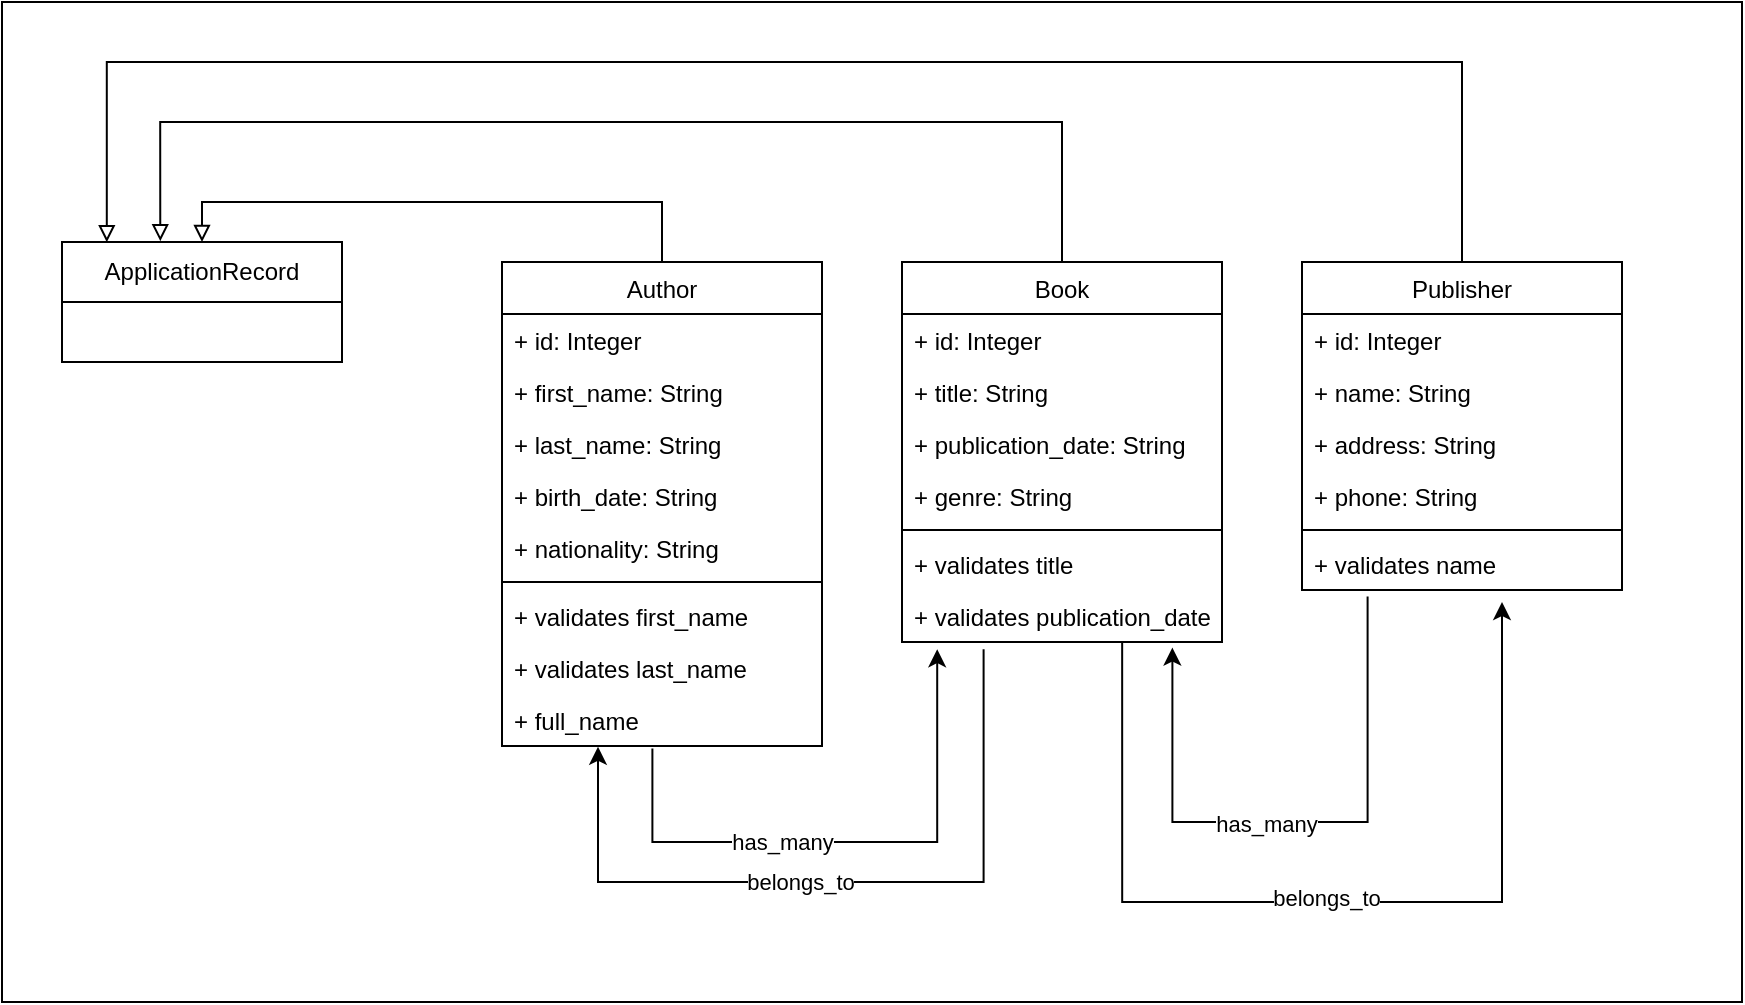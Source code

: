 <mxfile version="24.7.8">
  <diagram name="Page-1" id="2YBvvXClWsGukQMizWep">
    <mxGraphModel dx="1615" dy="968" grid="1" gridSize="10" guides="1" tooltips="1" connect="1" arrows="1" fold="1" page="1" pageScale="1" pageWidth="850" pageHeight="1100" math="0" shadow="0">
      <root>
        <mxCell id="0" />
        <mxCell id="1" parent="0" />
        <mxCell id="agBbRVxR4u5uQ-WlCzXN-47" value="" style="rounded=0;whiteSpace=wrap;html=1;" parent="1" vertex="1">
          <mxGeometry x="110" y="310" width="870" height="500" as="geometry" />
        </mxCell>
        <mxCell id="agBbRVxR4u5uQ-WlCzXN-1" value="ApplicationRecord" style="swimlane;fontStyle=0;childLayout=stackLayout;horizontal=1;startSize=30;horizontalStack=0;resizeParent=1;resizeParentMax=0;resizeLast=0;collapsible=1;marginBottom=0;whiteSpace=wrap;html=1;" parent="1" vertex="1">
          <mxGeometry x="140" y="430" width="140" height="60" as="geometry" />
        </mxCell>
        <mxCell id="agBbRVxR4u5uQ-WlCzXN-43" style="edgeStyle=orthogonalEdgeStyle;rounded=0;orthogonalLoop=1;jettySize=auto;html=1;exitX=0.5;exitY=0;exitDx=0;exitDy=0;entryX=0.5;entryY=0;entryDx=0;entryDy=0;endArrow=block;endFill=0;" parent="1" source="6aXs-QB37U8NhUKaukrd-7" target="agBbRVxR4u5uQ-WlCzXN-1" edge="1">
          <mxGeometry relative="1" as="geometry">
            <mxPoint x="425" y="410" as="sourcePoint" />
            <mxPoint x="350" y="240" as="targetPoint" />
          </mxGeometry>
        </mxCell>
        <mxCell id="agBbRVxR4u5uQ-WlCzXN-45" style="edgeStyle=orthogonalEdgeStyle;rounded=0;orthogonalLoop=1;jettySize=auto;html=1;exitX=0.5;exitY=0;exitDx=0;exitDy=0;entryX=0.351;entryY=-0.007;entryDx=0;entryDy=0;endArrow=block;endFill=0;entryPerimeter=0;" parent="1" source="6aXs-QB37U8NhUKaukrd-17" target="agBbRVxR4u5uQ-WlCzXN-1" edge="1">
          <mxGeometry relative="1" as="geometry">
            <mxPoint x="650" y="350" as="sourcePoint" />
            <mxPoint x="200" y="260" as="targetPoint" />
            <Array as="points">
              <mxPoint x="640" y="370" />
              <mxPoint x="189" y="370" />
            </Array>
          </mxGeometry>
        </mxCell>
        <mxCell id="agBbRVxR4u5uQ-WlCzXN-46" style="edgeStyle=orthogonalEdgeStyle;rounded=0;orthogonalLoop=1;jettySize=auto;html=1;exitX=0.5;exitY=0;exitDx=0;exitDy=0;entryX=0.16;entryY=0.002;entryDx=0;entryDy=0;endArrow=block;endFill=0;entryPerimeter=0;" parent="1" source="6aXs-QB37U8NhUKaukrd-28" target="agBbRVxR4u5uQ-WlCzXN-1" edge="1">
          <mxGeometry relative="1" as="geometry">
            <mxPoint x="830" y="350" as="sourcePoint" />
            <mxPoint x="370" y="230" as="targetPoint" />
            <Array as="points">
              <mxPoint x="840" y="340" />
              <mxPoint x="162" y="340" />
            </Array>
          </mxGeometry>
        </mxCell>
        <mxCell id="6aXs-QB37U8NhUKaukrd-36" style="edgeStyle=orthogonalEdgeStyle;rounded=0;orthogonalLoop=1;jettySize=auto;html=1;exitX=0.47;exitY=1.046;exitDx=0;exitDy=0;exitPerimeter=0;entryX=0.11;entryY=1.138;entryDx=0;entryDy=0;entryPerimeter=0;" edge="1" parent="1" source="6aXs-QB37U8NhUKaukrd-16" target="6aXs-QB37U8NhUKaukrd-25">
          <mxGeometry relative="1" as="geometry">
            <mxPoint x="580" y="660" as="targetPoint" />
            <Array as="points">
              <mxPoint x="435" y="730" />
              <mxPoint x="578" y="730" />
            </Array>
          </mxGeometry>
        </mxCell>
        <mxCell id="6aXs-QB37U8NhUKaukrd-40" value="has_many" style="edgeLabel;html=1;align=center;verticalAlign=middle;resizable=0;points=[];" vertex="1" connectable="0" parent="6aXs-QB37U8NhUKaukrd-36">
          <mxGeometry x="-0.218" relative="1" as="geometry">
            <mxPoint as="offset" />
          </mxGeometry>
        </mxCell>
        <mxCell id="6aXs-QB37U8NhUKaukrd-7" value="&lt;span style=&quot;font-weight: 400;&quot;&gt;Author&lt;/span&gt;" style="swimlane;fontStyle=1;align=center;verticalAlign=top;childLayout=stackLayout;horizontal=1;startSize=26;horizontalStack=0;resizeParent=1;resizeParentMax=0;resizeLast=0;collapsible=1;marginBottom=0;whiteSpace=wrap;html=1;" vertex="1" parent="1">
          <mxGeometry x="360" y="440" width="160" height="242" as="geometry" />
        </mxCell>
        <mxCell id="6aXs-QB37U8NhUKaukrd-8" value="+ id: Integer" style="text;strokeColor=none;fillColor=none;align=left;verticalAlign=top;spacingLeft=4;spacingRight=4;overflow=hidden;rotatable=0;points=[[0,0.5],[1,0.5]];portConstraint=eastwest;whiteSpace=wrap;html=1;" vertex="1" parent="6aXs-QB37U8NhUKaukrd-7">
          <mxGeometry y="26" width="160" height="26" as="geometry" />
        </mxCell>
        <mxCell id="6aXs-QB37U8NhUKaukrd-11" value="+ first_name: String" style="text;strokeColor=none;fillColor=none;align=left;verticalAlign=top;spacingLeft=4;spacingRight=4;overflow=hidden;rotatable=0;points=[[0,0.5],[1,0.5]];portConstraint=eastwest;whiteSpace=wrap;html=1;" vertex="1" parent="6aXs-QB37U8NhUKaukrd-7">
          <mxGeometry y="52" width="160" height="26" as="geometry" />
        </mxCell>
        <mxCell id="6aXs-QB37U8NhUKaukrd-12" value="+ last_name: String" style="text;strokeColor=none;fillColor=none;align=left;verticalAlign=top;spacingLeft=4;spacingRight=4;overflow=hidden;rotatable=0;points=[[0,0.5],[1,0.5]];portConstraint=eastwest;whiteSpace=wrap;html=1;" vertex="1" parent="6aXs-QB37U8NhUKaukrd-7">
          <mxGeometry y="78" width="160" height="26" as="geometry" />
        </mxCell>
        <mxCell id="6aXs-QB37U8NhUKaukrd-13" value="+ birth_date: String" style="text;strokeColor=none;fillColor=none;align=left;verticalAlign=top;spacingLeft=4;spacingRight=4;overflow=hidden;rotatable=0;points=[[0,0.5],[1,0.5]];portConstraint=eastwest;whiteSpace=wrap;html=1;" vertex="1" parent="6aXs-QB37U8NhUKaukrd-7">
          <mxGeometry y="104" width="160" height="26" as="geometry" />
        </mxCell>
        <mxCell id="6aXs-QB37U8NhUKaukrd-14" value="+ nationality: String" style="text;strokeColor=none;fillColor=none;align=left;verticalAlign=top;spacingLeft=4;spacingRight=4;overflow=hidden;rotatable=0;points=[[0,0.5],[1,0.5]];portConstraint=eastwest;whiteSpace=wrap;html=1;" vertex="1" parent="6aXs-QB37U8NhUKaukrd-7">
          <mxGeometry y="130" width="160" height="26" as="geometry" />
        </mxCell>
        <mxCell id="6aXs-QB37U8NhUKaukrd-9" value="" style="line;strokeWidth=1;fillColor=none;align=left;verticalAlign=middle;spacingTop=-1;spacingLeft=3;spacingRight=3;rotatable=0;labelPosition=right;points=[];portConstraint=eastwest;strokeColor=inherit;" vertex="1" parent="6aXs-QB37U8NhUKaukrd-7">
          <mxGeometry y="156" width="160" height="8" as="geometry" />
        </mxCell>
        <mxCell id="6aXs-QB37U8NhUKaukrd-10" value="+ validates first_name" style="text;strokeColor=none;fillColor=none;align=left;verticalAlign=top;spacingLeft=4;spacingRight=4;overflow=hidden;rotatable=0;points=[[0,0.5],[1,0.5]];portConstraint=eastwest;whiteSpace=wrap;html=1;" vertex="1" parent="6aXs-QB37U8NhUKaukrd-7">
          <mxGeometry y="164" width="160" height="26" as="geometry" />
        </mxCell>
        <mxCell id="6aXs-QB37U8NhUKaukrd-15" value="+ validates last_name" style="text;strokeColor=none;fillColor=none;align=left;verticalAlign=top;spacingLeft=4;spacingRight=4;overflow=hidden;rotatable=0;points=[[0,0.5],[1,0.5]];portConstraint=eastwest;whiteSpace=wrap;html=1;" vertex="1" parent="6aXs-QB37U8NhUKaukrd-7">
          <mxGeometry y="190" width="160" height="26" as="geometry" />
        </mxCell>
        <mxCell id="6aXs-QB37U8NhUKaukrd-16" value="+ full_name" style="text;strokeColor=none;fillColor=none;align=left;verticalAlign=top;spacingLeft=4;spacingRight=4;overflow=hidden;rotatable=0;points=[[0,0.5],[1,0.5]];portConstraint=eastwest;whiteSpace=wrap;html=1;" vertex="1" parent="6aXs-QB37U8NhUKaukrd-7">
          <mxGeometry y="216" width="160" height="26" as="geometry" />
        </mxCell>
        <mxCell id="6aXs-QB37U8NhUKaukrd-17" value="&lt;span style=&quot;font-weight: 400;&quot;&gt;Book&lt;/span&gt;" style="swimlane;fontStyle=1;align=center;verticalAlign=top;childLayout=stackLayout;horizontal=1;startSize=26;horizontalStack=0;resizeParent=1;resizeParentMax=0;resizeLast=0;collapsible=1;marginBottom=0;whiteSpace=wrap;html=1;" vertex="1" parent="1">
          <mxGeometry x="560" y="440" width="160" height="190" as="geometry" />
        </mxCell>
        <mxCell id="6aXs-QB37U8NhUKaukrd-18" value="+ id: Integer" style="text;strokeColor=none;fillColor=none;align=left;verticalAlign=top;spacingLeft=4;spacingRight=4;overflow=hidden;rotatable=0;points=[[0,0.5],[1,0.5]];portConstraint=eastwest;whiteSpace=wrap;html=1;" vertex="1" parent="6aXs-QB37U8NhUKaukrd-17">
          <mxGeometry y="26" width="160" height="26" as="geometry" />
        </mxCell>
        <mxCell id="6aXs-QB37U8NhUKaukrd-19" value="+ title: String" style="text;strokeColor=none;fillColor=none;align=left;verticalAlign=top;spacingLeft=4;spacingRight=4;overflow=hidden;rotatable=0;points=[[0,0.5],[1,0.5]];portConstraint=eastwest;whiteSpace=wrap;html=1;" vertex="1" parent="6aXs-QB37U8NhUKaukrd-17">
          <mxGeometry y="52" width="160" height="26" as="geometry" />
        </mxCell>
        <mxCell id="6aXs-QB37U8NhUKaukrd-21" value="+ publication_date: String" style="text;strokeColor=none;fillColor=none;align=left;verticalAlign=top;spacingLeft=4;spacingRight=4;overflow=hidden;rotatable=0;points=[[0,0.5],[1,0.5]];portConstraint=eastwest;whiteSpace=wrap;html=1;" vertex="1" parent="6aXs-QB37U8NhUKaukrd-17">
          <mxGeometry y="78" width="160" height="26" as="geometry" />
        </mxCell>
        <mxCell id="6aXs-QB37U8NhUKaukrd-22" value="+ genre: String" style="text;strokeColor=none;fillColor=none;align=left;verticalAlign=top;spacingLeft=4;spacingRight=4;overflow=hidden;rotatable=0;points=[[0,0.5],[1,0.5]];portConstraint=eastwest;whiteSpace=wrap;html=1;" vertex="1" parent="6aXs-QB37U8NhUKaukrd-17">
          <mxGeometry y="104" width="160" height="26" as="geometry" />
        </mxCell>
        <mxCell id="6aXs-QB37U8NhUKaukrd-23" value="" style="line;strokeWidth=1;fillColor=none;align=left;verticalAlign=middle;spacingTop=-1;spacingLeft=3;spacingRight=3;rotatable=0;labelPosition=right;points=[];portConstraint=eastwest;strokeColor=inherit;" vertex="1" parent="6aXs-QB37U8NhUKaukrd-17">
          <mxGeometry y="130" width="160" height="8" as="geometry" />
        </mxCell>
        <mxCell id="6aXs-QB37U8NhUKaukrd-24" value="+ validates title" style="text;strokeColor=none;fillColor=none;align=left;verticalAlign=top;spacingLeft=4;spacingRight=4;overflow=hidden;rotatable=0;points=[[0,0.5],[1,0.5]];portConstraint=eastwest;whiteSpace=wrap;html=1;" vertex="1" parent="6aXs-QB37U8NhUKaukrd-17">
          <mxGeometry y="138" width="160" height="26" as="geometry" />
        </mxCell>
        <mxCell id="6aXs-QB37U8NhUKaukrd-25" value="+ validates publication_date" style="text;strokeColor=none;fillColor=none;align=left;verticalAlign=top;spacingLeft=4;spacingRight=4;overflow=hidden;rotatable=0;points=[[0,0.5],[1,0.5]];portConstraint=eastwest;whiteSpace=wrap;html=1;" vertex="1" parent="6aXs-QB37U8NhUKaukrd-17">
          <mxGeometry y="164" width="160" height="26" as="geometry" />
        </mxCell>
        <mxCell id="6aXs-QB37U8NhUKaukrd-28" value="&lt;span style=&quot;font-weight: 400;&quot;&gt;Publisher&lt;/span&gt;" style="swimlane;fontStyle=1;align=center;verticalAlign=top;childLayout=stackLayout;horizontal=1;startSize=26;horizontalStack=0;resizeParent=1;resizeParentMax=0;resizeLast=0;collapsible=1;marginBottom=0;whiteSpace=wrap;html=1;" vertex="1" parent="1">
          <mxGeometry x="760" y="440" width="160" height="164" as="geometry" />
        </mxCell>
        <mxCell id="6aXs-QB37U8NhUKaukrd-29" value="+ id: Integer" style="text;strokeColor=none;fillColor=none;align=left;verticalAlign=top;spacingLeft=4;spacingRight=4;overflow=hidden;rotatable=0;points=[[0,0.5],[1,0.5]];portConstraint=eastwest;whiteSpace=wrap;html=1;" vertex="1" parent="6aXs-QB37U8NhUKaukrd-28">
          <mxGeometry y="26" width="160" height="26" as="geometry" />
        </mxCell>
        <mxCell id="6aXs-QB37U8NhUKaukrd-30" value="+ name: String" style="text;strokeColor=none;fillColor=none;align=left;verticalAlign=top;spacingLeft=4;spacingRight=4;overflow=hidden;rotatable=0;points=[[0,0.5],[1,0.5]];portConstraint=eastwest;whiteSpace=wrap;html=1;" vertex="1" parent="6aXs-QB37U8NhUKaukrd-28">
          <mxGeometry y="52" width="160" height="26" as="geometry" />
        </mxCell>
        <mxCell id="6aXs-QB37U8NhUKaukrd-31" value="+ address: String" style="text;strokeColor=none;fillColor=none;align=left;verticalAlign=top;spacingLeft=4;spacingRight=4;overflow=hidden;rotatable=0;points=[[0,0.5],[1,0.5]];portConstraint=eastwest;whiteSpace=wrap;html=1;" vertex="1" parent="6aXs-QB37U8NhUKaukrd-28">
          <mxGeometry y="78" width="160" height="26" as="geometry" />
        </mxCell>
        <mxCell id="6aXs-QB37U8NhUKaukrd-32" value="+ phone: String" style="text;strokeColor=none;fillColor=none;align=left;verticalAlign=top;spacingLeft=4;spacingRight=4;overflow=hidden;rotatable=0;points=[[0,0.5],[1,0.5]];portConstraint=eastwest;whiteSpace=wrap;html=1;" vertex="1" parent="6aXs-QB37U8NhUKaukrd-28">
          <mxGeometry y="104" width="160" height="26" as="geometry" />
        </mxCell>
        <mxCell id="6aXs-QB37U8NhUKaukrd-33" value="" style="line;strokeWidth=1;fillColor=none;align=left;verticalAlign=middle;spacingTop=-1;spacingLeft=3;spacingRight=3;rotatable=0;labelPosition=right;points=[];portConstraint=eastwest;strokeColor=inherit;" vertex="1" parent="6aXs-QB37U8NhUKaukrd-28">
          <mxGeometry y="130" width="160" height="8" as="geometry" />
        </mxCell>
        <mxCell id="6aXs-QB37U8NhUKaukrd-34" value="+ validates name" style="text;strokeColor=none;fillColor=none;align=left;verticalAlign=top;spacingLeft=4;spacingRight=4;overflow=hidden;rotatable=0;points=[[0,0.5],[1,0.5]];portConstraint=eastwest;whiteSpace=wrap;html=1;" vertex="1" parent="6aXs-QB37U8NhUKaukrd-28">
          <mxGeometry y="138" width="160" height="26" as="geometry" />
        </mxCell>
        <mxCell id="6aXs-QB37U8NhUKaukrd-37" style="edgeStyle=orthogonalEdgeStyle;rounded=0;orthogonalLoop=1;jettySize=auto;html=1;entryX=0.3;entryY=1.015;entryDx=0;entryDy=0;entryPerimeter=0;exitX=0.255;exitY=1.138;exitDx=0;exitDy=0;exitPerimeter=0;" edge="1" parent="1" source="6aXs-QB37U8NhUKaukrd-25" target="6aXs-QB37U8NhUKaukrd-16">
          <mxGeometry relative="1" as="geometry">
            <mxPoint x="832.6" y="719.19" as="targetPoint" />
            <mxPoint x="600" y="650" as="sourcePoint" />
            <Array as="points">
              <mxPoint x="601" y="750" />
              <mxPoint x="408" y="750" />
            </Array>
          </mxGeometry>
        </mxCell>
        <mxCell id="6aXs-QB37U8NhUKaukrd-42" value="belongs_to" style="edgeLabel;html=1;align=center;verticalAlign=middle;resizable=0;points=[];" vertex="1" connectable="0" parent="6aXs-QB37U8NhUKaukrd-37">
          <mxGeometry x="0.105" relative="1" as="geometry">
            <mxPoint as="offset" />
          </mxGeometry>
        </mxCell>
        <mxCell id="6aXs-QB37U8NhUKaukrd-38" style="edgeStyle=orthogonalEdgeStyle;rounded=0;orthogonalLoop=1;jettySize=auto;html=1;exitX=0.205;exitY=1.123;exitDx=0;exitDy=0;exitPerimeter=0;entryX=0.845;entryY=1.108;entryDx=0;entryDy=0;entryPerimeter=0;" edge="1" parent="1" source="6aXs-QB37U8NhUKaukrd-34" target="6aXs-QB37U8NhUKaukrd-25">
          <mxGeometry relative="1" as="geometry">
            <mxPoint x="700" y="690" as="targetPoint" />
            <mxPoint x="952" y="600" as="sourcePoint" />
            <Array as="points">
              <mxPoint x="793" y="720" />
              <mxPoint x="695" y="720" />
            </Array>
          </mxGeometry>
        </mxCell>
        <mxCell id="6aXs-QB37U8NhUKaukrd-43" value="has_many" style="edgeLabel;html=1;align=center;verticalAlign=middle;resizable=0;points=[];" vertex="1" connectable="0" parent="6aXs-QB37U8NhUKaukrd-38">
          <mxGeometry x="0.1" y="1" relative="1" as="geometry">
            <mxPoint as="offset" />
          </mxGeometry>
        </mxCell>
        <mxCell id="6aXs-QB37U8NhUKaukrd-39" style="edgeStyle=orthogonalEdgeStyle;rounded=0;orthogonalLoop=1;jettySize=auto;html=1;exitX=0.688;exitY=1;exitDx=0;exitDy=0;exitPerimeter=0;entryX=0.625;entryY=1.231;entryDx=0;entryDy=0;entryPerimeter=0;" edge="1" parent="1" source="6aXs-QB37U8NhUKaukrd-25" target="6aXs-QB37U8NhUKaukrd-34">
          <mxGeometry relative="1" as="geometry">
            <mxPoint x="860" y="700" as="targetPoint" />
            <mxPoint x="670" y="650" as="sourcePoint" />
            <Array as="points">
              <mxPoint x="670" y="760" />
              <mxPoint x="860" y="760" />
            </Array>
          </mxGeometry>
        </mxCell>
        <mxCell id="6aXs-QB37U8NhUKaukrd-44" value="belongs_to" style="edgeLabel;html=1;align=center;verticalAlign=middle;resizable=0;points=[];" vertex="1" connectable="0" parent="6aXs-QB37U8NhUKaukrd-39">
          <mxGeometry x="-0.013" y="2" relative="1" as="geometry">
            <mxPoint as="offset" />
          </mxGeometry>
        </mxCell>
      </root>
    </mxGraphModel>
  </diagram>
</mxfile>
